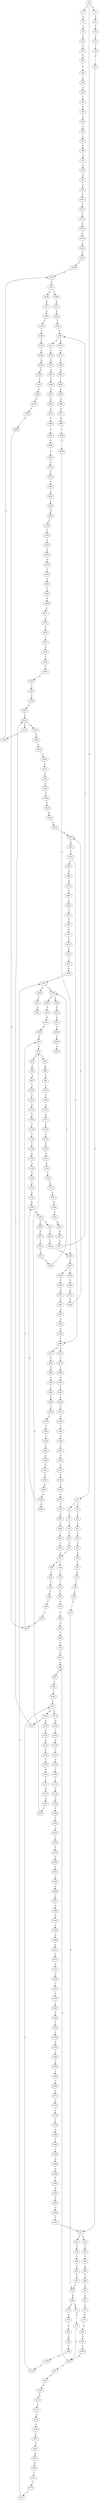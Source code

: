 strict digraph  {
	S0 -> S1 [ label = T ];
	S0 -> S2 [ label = G ];
	S0 -> S3 [ label = C ];
	S1 -> S4 [ label = G ];
	S2 -> S5 [ label = T ];
	S2 -> S6 [ label = A ];
	S3 -> S7 [ label = T ];
	S4 -> S8 [ label = C ];
	S5 -> S9 [ label = C ];
	S6 -> S10 [ label = T ];
	S7 -> S11 [ label = G ];
	S8 -> S12 [ label = C ];
	S9 -> S13 [ label = C ];
	S10 -> S14 [ label = C ];
	S11 -> S15 [ label = T ];
	S12 -> S16 [ label = A ];
	S13 -> S17 [ label = T ];
	S14 -> S18 [ label = G ];
	S15 -> S19 [ label = C ];
	S16 -> S20 [ label = G ];
	S17 -> S21 [ label = C ];
	S18 -> S22 [ label = T ];
	S19 -> S23 [ label = C ];
	S20 -> S24 [ label = T ];
	S21 -> S25 [ label = T ];
	S22 -> S26 [ label = T ];
	S23 -> S27 [ label = T ];
	S24 -> S28 [ label = C ];
	S25 -> S29 [ label = T ];
	S25 -> S30 [ label = G ];
	S26 -> S31 [ label = T ];
	S27 -> S32 [ label = A ];
	S27 -> S33 [ label = T ];
	S28 -> S34 [ label = G ];
	S29 -> S35 [ label = C ];
	S30 -> S36 [ label = T ];
	S31 -> S37 [ label = G ];
	S32 -> S38 [ label = C ];
	S33 -> S39 [ label = G ];
	S34 -> S40 [ label = T ];
	S35 -> S41 [ label = T ];
	S36 -> S42 [ label = C ];
	S37 -> S43 [ label = T ];
	S38 -> S44 [ label = T ];
	S39 -> S45 [ label = T ];
	S40 -> S46 [ label = A ];
	S41 -> S47 [ label = C ];
	S42 -> S48 [ label = G ];
	S43 -> S49 [ label = A ];
	S44 -> S50 [ label = A ];
	S45 -> S51 [ label = A ];
	S46 -> S52 [ label = A ];
	S47 -> S53 [ label = G ];
	S48 -> S54 [ label = T ];
	S49 -> S55 [ label = G ];
	S50 -> S56 [ label = C ];
	S51 -> S57 [ label = G ];
	S52 -> S58 [ label = G ];
	S53 -> S59 [ label = G ];
	S54 -> S60 [ label = G ];
	S55 -> S61 [ label = G ];
	S56 -> S62 [ label = C ];
	S57 -> S61 [ label = G ];
	S58 -> S63 [ label = A ];
	S59 -> S64 [ label = A ];
	S60 -> S65 [ label = G ];
	S61 -> S66 [ label = A ];
	S62 -> S67 [ label = A ];
	S63 -> S68 [ label = C ];
	S64 -> S69 [ label = G ];
	S65 -> S70 [ label = T ];
	S66 -> S71 [ label = G ];
	S66 -> S72 [ label = A ];
	S67 -> S73 [ label = G ];
	S68 -> S74 [ label = G ];
	S69 -> S75 [ label = A ];
	S70 -> S76 [ label = A ];
	S71 -> S77 [ label = A ];
	S72 -> S78 [ label = A ];
	S73 -> S79 [ label = G ];
	S74 -> S80 [ label = G ];
	S75 -> S81 [ label = G ];
	S76 -> S82 [ label = T ];
	S76 -> S83 [ label = C ];
	S77 -> S84 [ label = G ];
	S78 -> S85 [ label = G ];
	S79 -> S86 [ label = A ];
	S80 -> S87 [ label = C ];
	S81 -> S88 [ label = G ];
	S82 -> S89 [ label = G ];
	S83 -> S90 [ label = C ];
	S84 -> S91 [ label = T ];
	S84 -> S88 [ label = G ];
	S85 -> S92 [ label = G ];
	S86 -> S93 [ label = G ];
	S87 -> S94 [ label = T ];
	S88 -> S95 [ label = T ];
	S89 -> S96 [ label = A ];
	S90 -> S97 [ label = G ];
	S91 -> S98 [ label = C ];
	S92 -> S99 [ label = T ];
	S93 -> S100 [ label = A ];
	S94 -> S101 [ label = C ];
	S95 -> S102 [ label = C ];
	S96 -> S103 [ label = G ];
	S97 -> S104 [ label = G ];
	S98 -> S105 [ label = A ];
	S99 -> S106 [ label = C ];
	S100 -> S84 [ label = G ];
	S101 -> S107 [ label = T ];
	S102 -> S108 [ label = C ];
	S103 -> S109 [ label = C ];
	S104 -> S110 [ label = T ];
	S105 -> S111 [ label = G ];
	S106 -> S112 [ label = C ];
	S107 -> S113 [ label = C ];
	S108 -> S114 [ label = C ];
	S109 -> S115 [ label = G ];
	S110 -> S116 [ label = G ];
	S111 -> S117 [ label = G ];
	S112 -> S114 [ label = C ];
	S113 -> S118 [ label = G ];
	S114 -> S119 [ label = A ];
	S114 -> S120 [ label = G ];
	S115 -> S121 [ label = G ];
	S116 -> S122 [ label = G ];
	S117 -> S123 [ label = A ];
	S118 -> S124 [ label = A ];
	S119 -> S125 [ label = G ];
	S120 -> S126 [ label = G ];
	S120 -> S127 [ label = A ];
	S121 -> S128 [ label = T ];
	S122 -> S129 [ label = T ];
	S123 -> S130 [ label = C ];
	S124 -> S131 [ label = A ];
	S125 -> S132 [ label = A ];
	S126 -> S133 [ label = A ];
	S127 -> S134 [ label = A ];
	S128 -> S135 [ label = C ];
	S129 -> S136 [ label = T ];
	S130 -> S137 [ label = C ];
	S131 -> S138 [ label = G ];
	S132 -> S139 [ label = G ];
	S133 -> S140 [ label = G ];
	S134 -> S141 [ label = A ];
	S134 -> S142 [ label = G ];
	S135 -> S143 [ label = G ];
	S136 -> S144 [ label = A ];
	S137 -> S145 [ label = A ];
	S138 -> S146 [ label = T ];
	S139 -> S147 [ label = C ];
	S140 -> S148 [ label = G ];
	S141 -> S149 [ label = G ];
	S142 -> S150 [ label = T ];
	S143 -> S151 [ label = C ];
	S144 -> S152 [ label = G ];
	S145 -> S153 [ label = G ];
	S146 -> S154 [ label = C ];
	S147 -> S155 [ label = C ];
	S148 -> S156 [ label = C ];
	S149 -> S157 [ label = T ];
	S150 -> S154 [ label = C ];
	S151 -> S158 [ label = A ];
	S152 -> S159 [ label = A ];
	S153 -> S160 [ label = T ];
	S154 -> S161 [ label = G ];
	S155 -> S162 [ label = A ];
	S156 -> S163 [ label = G ];
	S157 -> S164 [ label = G ];
	S158 -> S165 [ label = C ];
	S159 -> S166 [ label = A ];
	S160 -> S167 [ label = C ];
	S161 -> S168 [ label = C ];
	S161 -> S169 [ label = A ];
	S162 -> S170 [ label = C ];
	S163 -> S171 [ label = T ];
	S164 -> S172 [ label = T ];
	S165 -> S173 [ label = G ];
	S166 -> S174 [ label = G ];
	S167 -> S175 [ label = T ];
	S168 -> S176 [ label = G ];
	S169 -> S177 [ label = G ];
	S170 -> S178 [ label = G ];
	S171 -> S179 [ label = G ];
	S172 -> S180 [ label = C ];
	S173 -> S181 [ label = C ];
	S174 -> S182 [ label = G ];
	S175 -> S183 [ label = C ];
	S176 -> S184 [ label = G ];
	S177 -> S185 [ label = G ];
	S178 -> S186 [ label = G ];
	S179 -> S187 [ label = G ];
	S180 -> S188 [ label = G ];
	S181 -> S189 [ label = G ];
	S182 -> S190 [ label = G ];
	S183 -> S191 [ label = T ];
	S184 -> S192 [ label = C ];
	S185 -> S193 [ label = T ];
	S186 -> S194 [ label = T ];
	S187 -> S195 [ label = T ];
	S188 -> S196 [ label = T ];
	S189 -> S197 [ label = C ];
	S190 -> S198 [ label = G ];
	S191 -> S199 [ label = C ];
	S191 -> S200 [ label = G ];
	S192 -> S201 [ label = T ];
	S193 -> S202 [ label = A ];
	S194 -> S203 [ label = T ];
	S195 -> S76 [ label = A ];
	S196 -> S204 [ label = C ];
	S197 -> S205 [ label = G ];
	S198 -> S206 [ label = T ];
	S198 -> S207 [ label = G ];
	S199 -> S208 [ label = T ];
	S199 -> S209 [ label = G ];
	S200 -> S210 [ label = T ];
	S201 -> S211 [ label = A ];
	S201 -> S212 [ label = G ];
	S202 -> S213 [ label = T ];
	S203 -> S214 [ label = A ];
	S204 -> S215 [ label = G ];
	S205 -> S216 [ label = G ];
	S206 -> S217 [ label = C ];
	S207 -> S218 [ label = T ];
	S208 -> S219 [ label = G ];
	S209 -> S220 [ label = T ];
	S210 -> S221 [ label = A ];
	S211 -> S222 [ label = T ];
	S212 -> S223 [ label = G ];
	S213 -> S224 [ label = A ];
	S214 -> S225 [ label = C ];
	S215 -> S226 [ label = G ];
	S216 -> S227 [ label = C ];
	S217 -> S228 [ label = T ];
	S218 -> S229 [ label = C ];
	S219 -> S230 [ label = A ];
	S220 -> S231 [ label = G ];
	S222 -> S232 [ label = A ];
	S223 -> S233 [ label = A ];
	S224 -> S234 [ label = A ];
	S225 -> S235 [ label = T ];
	S226 -> S236 [ label = A ];
	S227 -> S201 [ label = T ];
	S228 -> S237 [ label = C ];
	S229 -> S238 [ label = C ];
	S230 -> S239 [ label = G ];
	S231 -> S240 [ label = G ];
	S232 -> S241 [ label = G ];
	S233 -> S242 [ label = A ];
	S234 -> S243 [ label = G ];
	S235 -> S244 [ label = G ];
	S236 -> S245 [ label = A ];
	S237 -> S246 [ label = T ];
	S238 -> S247 [ label = G ];
	S239 -> S248 [ label = T ];
	S240 -> S70 [ label = T ];
	S241 -> S249 [ label = T ];
	S242 -> S250 [ label = T ];
	S243 -> S251 [ label = T ];
	S244 -> S252 [ label = C ];
	S245 -> S253 [ label = C ];
	S246 -> S199 [ label = C ];
	S247 -> S254 [ label = C ];
	S247 -> S255 [ label = T ];
	S248 -> S256 [ label = A ];
	S249 -> S257 [ label = A ];
	S250 -> S258 [ label = G ];
	S251 -> S259 [ label = C ];
	S252 -> S260 [ label = A ];
	S253 -> S261 [ label = A ];
	S253 -> S262 [ label = T ];
	S254 -> S263 [ label = C ];
	S255 -> S264 [ label = C ];
	S257 -> S265 [ label = G ];
	S258 -> S266 [ label = G ];
	S259 -> S267 [ label = G ];
	S260 -> S268 [ label = G ];
	S261 -> S269 [ label = G ];
	S262 -> S270 [ label = G ];
	S262 -> S271 [ label = A ];
	S263 -> S272 [ label = G ];
	S264 -> S273 [ label = G ];
	S265 -> S274 [ label = C ];
	S266 -> S275 [ label = G ];
	S267 -> S276 [ label = T ];
	S268 -> S277 [ label = A ];
	S269 -> S278 [ label = G ];
	S270 -> S279 [ label = C ];
	S271 -> S280 [ label = C ];
	S272 -> S281 [ label = G ];
	S273 -> S282 [ label = G ];
	S274 -> S283 [ label = C ];
	S275 -> S284 [ label = G ];
	S276 -> S285 [ label = G ];
	S277 -> S286 [ label = C ];
	S278 -> S287 [ label = A ];
	S279 -> S288 [ label = A ];
	S280 -> S289 [ label = A ];
	S281 -> S290 [ label = A ];
	S282 -> S236 [ label = A ];
	S283 -> S291 [ label = G ];
	S284 -> S292 [ label = T ];
	S285 -> S65 [ label = G ];
	S286 -> S293 [ label = G ];
	S287 -> S294 [ label = A ];
	S288 -> S295 [ label = A ];
	S289 -> S296 [ label = A ];
	S290 -> S297 [ label = A ];
	S291 -> S298 [ label = A ];
	S292 -> S299 [ label = C ];
	S293 -> S300 [ label = G ];
	S294 -> S301 [ label = T ];
	S295 -> S302 [ label = C ];
	S296 -> S303 [ label = C ];
	S297 -> S304 [ label = C ];
	S298 -> S305 [ label = A ];
	S299 -> S238 [ label = C ];
	S300 -> S306 [ label = A ];
	S301 -> S307 [ label = A ];
	S302 -> S308 [ label = C ];
	S303 -> S309 [ label = G ];
	S304 -> S262 [ label = T ];
	S305 -> S310 [ label = A ];
	S306 -> S311 [ label = C ];
	S307 -> S312 [ label = G ];
	S308 -> S313 [ label = A ];
	S309 -> S314 [ label = A ];
	S310 -> S315 [ label = C ];
	S311 -> S316 [ label = A ];
	S312 -> S317 [ label = T ];
	S313 -> S318 [ label = G ];
	S314 -> S319 [ label = A ];
	S315 -> S320 [ label = C ];
	S316 -> S321 [ label = C ];
	S317 -> S322 [ label = C ];
	S318 -> S323 [ label = A ];
	S319 -> S324 [ label = A ];
	S320 -> S325 [ label = C ];
	S321 -> S326 [ label = A ];
	S322 -> S327 [ label = T ];
	S323 -> S328 [ label = A ];
	S324 -> S329 [ label = A ];
	S325 -> S330 [ label = C ];
	S326 -> S331 [ label = C ];
	S327 -> S332 [ label = C ];
	S328 -> S333 [ label = C ];
	S329 -> S334 [ label = C ];
	S330 -> S335 [ label = G ];
	S331 -> S336 [ label = C ];
	S332 -> S191 [ label = T ];
	S333 -> S337 [ label = A ];
	S334 -> S338 [ label = A ];
	S335 -> S339 [ label = A ];
	S336 -> S340 [ label = T ];
	S337 -> S341 [ label = G ];
	S338 -> S342 [ label = G ];
	S339 -> S343 [ label = C ];
	S340 -> S344 [ label = C ];
	S341 -> S345 [ label = C ];
	S342 -> S346 [ label = A ];
	S343 -> S347 [ label = T ];
	S344 -> S348 [ label = T ];
	S345 -> S349 [ label = C ];
	S346 -> S350 [ label = A ];
	S347 -> S351 [ label = A ];
	S348 -> S352 [ label = A ];
	S349 -> S353 [ label = G ];
	S350 -> S354 [ label = G ];
	S351 -> S355 [ label = G ];
	S352 -> S356 [ label = G ];
	S353 -> S357 [ label = T ];
	S354 -> S358 [ label = G ];
	S355 -> S359 [ label = A ];
	S356 -> S360 [ label = A ];
	S357 -> S361 [ label = C ];
	S358 -> S190 [ label = G ];
	S359 -> S362 [ label = A ];
	S360 -> S363 [ label = A ];
	S361 -> S364 [ label = C ];
	S362 -> S365 [ label = T ];
	S363 -> S366 [ label = C ];
	S364 -> S367 [ label = T ];
	S365 -> S368 [ label = C ];
	S366 -> S369 [ label = G ];
	S367 -> S370 [ label = C ];
	S368 -> S371 [ label = G ];
	S369 -> S372 [ label = A ];
	S370 -> S25 [ label = T ];
	S371 -> S373 [ label = G ];
	S372 -> S374 [ label = G ];
	S373 -> S375 [ label = G ];
	S374 -> S376 [ label = G ];
	S375 -> S377 [ label = T ];
	S376 -> S378 [ label = T ];
	S377 -> S379 [ label = A ];
	S378 -> S380 [ label = G ];
	S379 -> S381 [ label = T ];
	S380 -> S382 [ label = T ];
	S381 -> S383 [ label = C ];
	S382 -> S384 [ label = C ];
	S383 -> S385 [ label = C ];
	S384 -> S386 [ label = C ];
	S385 -> S387 [ label = C ];
	S386 -> S388 [ label = C ];
	S387 -> S389 [ label = G ];
	S388 -> S390 [ label = T ];
	S389 -> S391 [ label = A ];
	S390 -> S392 [ label = G ];
	S391 -> S134 [ label = A ];
	S392 -> S393 [ label = T ];
	S393 -> S394 [ label = C ];
	S394 -> S395 [ label = C ];
	S395 -> S27 [ label = T ];
}
